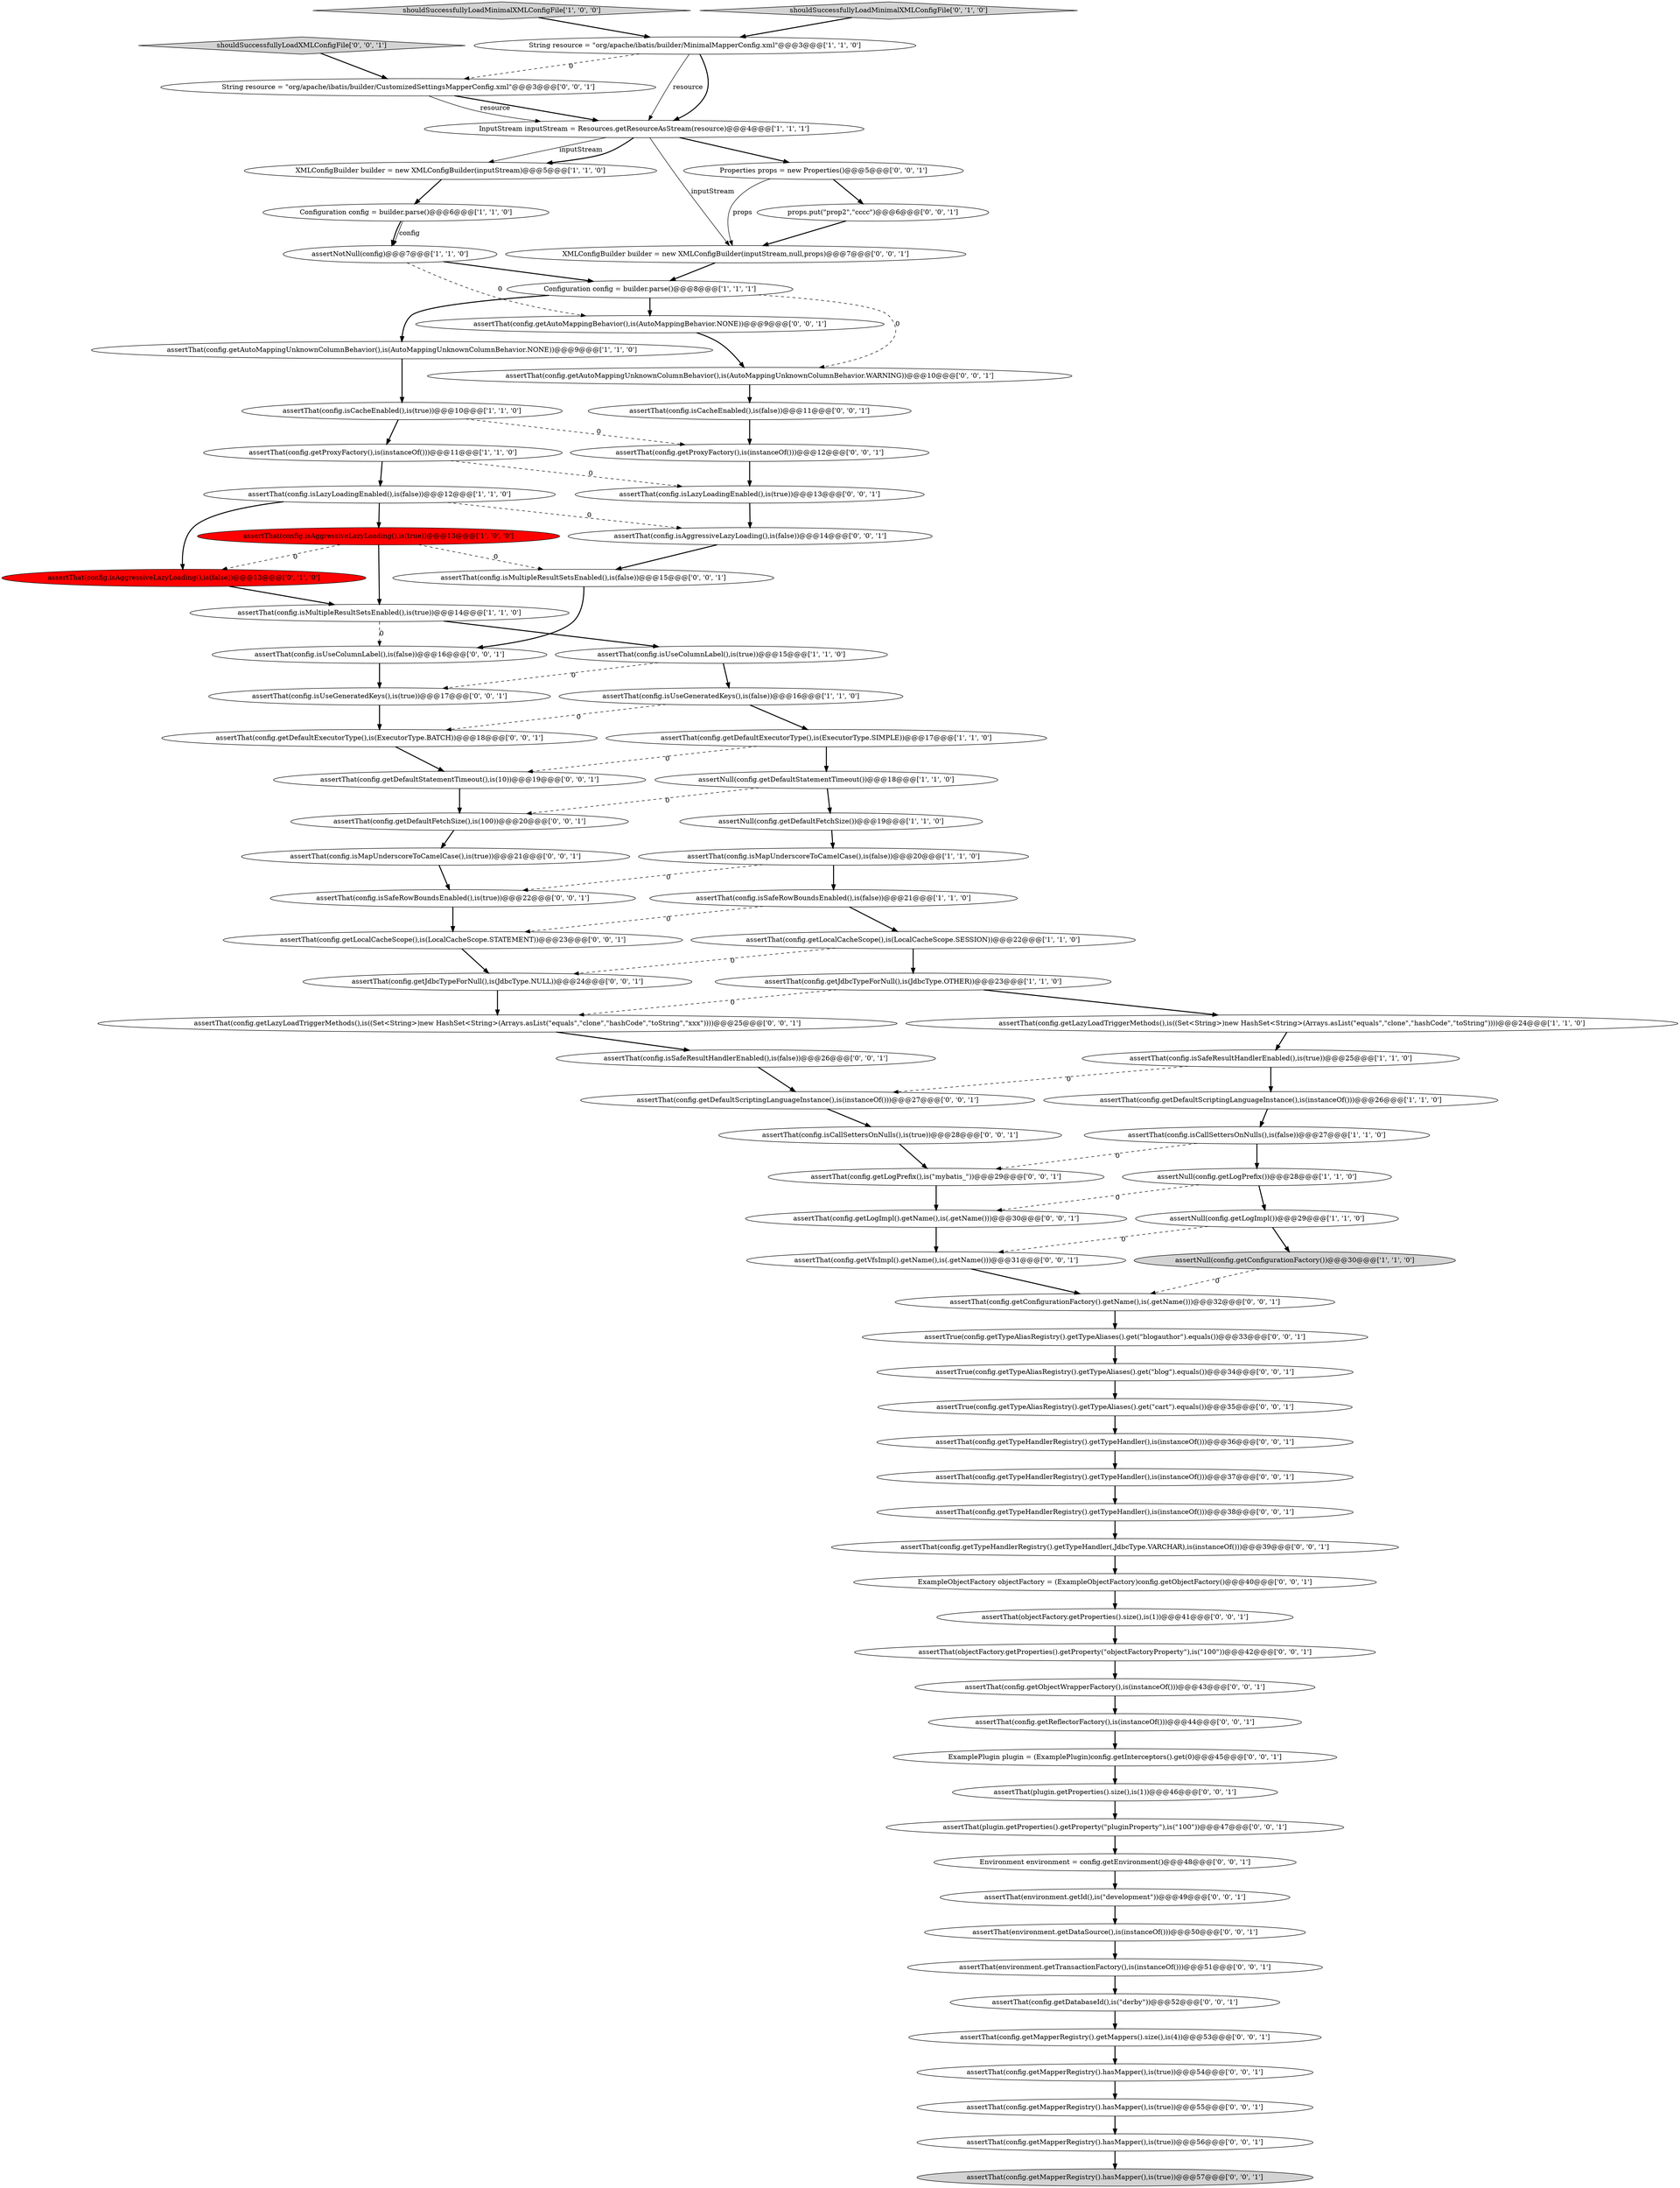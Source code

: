 digraph {
41 [style = filled, label = "assertThat(environment.getId(),is(\"development\"))@@@49@@@['0', '0', '1']", fillcolor = white, shape = ellipse image = "AAA0AAABBB3BBB"];
47 [style = filled, label = "assertThat(config.getAutoMappingUnknownColumnBehavior(),is(AutoMappingUnknownColumnBehavior.WARNING))@@@10@@@['0', '0', '1']", fillcolor = white, shape = ellipse image = "AAA0AAABBB3BBB"];
15 [style = filled, label = "assertThat(config.isAggressiveLazyLoading(),is(true))@@@13@@@['1', '0', '0']", fillcolor = red, shape = ellipse image = "AAA1AAABBB1BBB"];
11 [style = filled, label = "assertThat(config.isCallSettersOnNulls(),is(false))@@@27@@@['1', '1', '0']", fillcolor = white, shape = ellipse image = "AAA0AAABBB1BBB"];
77 [style = filled, label = "assertThat(config.getAutoMappingBehavior(),is(AutoMappingBehavior.NONE))@@@9@@@['0', '0', '1']", fillcolor = white, shape = ellipse image = "AAA0AAABBB3BBB"];
24 [style = filled, label = "assertThat(config.isMapUnderscoreToCamelCase(),is(false))@@@20@@@['1', '1', '0']", fillcolor = white, shape = ellipse image = "AAA0AAABBB1BBB"];
48 [style = filled, label = "assertThat(config.getLazyLoadTriggerMethods(),is((Set<String>)new HashSet<String>(Arrays.asList(\"equals\",\"clone\",\"hashCode\",\"toString\",\"xxx\"))))@@@25@@@['0', '0', '1']", fillcolor = white, shape = ellipse image = "AAA0AAABBB3BBB"];
52 [style = filled, label = "assertThat(config.isUseColumnLabel(),is(false))@@@16@@@['0', '0', '1']", fillcolor = white, shape = ellipse image = "AAA0AAABBB3BBB"];
53 [style = filled, label = "assertThat(config.getTypeHandlerRegistry().getTypeHandler(),is(instanceOf()))@@@38@@@['0', '0', '1']", fillcolor = white, shape = ellipse image = "AAA0AAABBB3BBB"];
28 [style = filled, label = "assertThat(config.getAutoMappingUnknownColumnBehavior(),is(AutoMappingUnknownColumnBehavior.NONE))@@@9@@@['1', '1', '0']", fillcolor = white, shape = ellipse image = "AAA0AAABBB1BBB"];
81 [style = filled, label = "XMLConfigBuilder builder = new XMLConfigBuilder(inputStream,null,props)@@@7@@@['0', '0', '1']", fillcolor = white, shape = ellipse image = "AAA0AAABBB3BBB"];
78 [style = filled, label = "assertThat(config.getDefaultExecutorType(),is(ExecutorType.BATCH))@@@18@@@['0', '0', '1']", fillcolor = white, shape = ellipse image = "AAA0AAABBB3BBB"];
18 [style = filled, label = "assertThat(config.isUseColumnLabel(),is(true))@@@15@@@['1', '1', '0']", fillcolor = white, shape = ellipse image = "AAA0AAABBB1BBB"];
51 [style = filled, label = "assertThat(config.getDefaultScriptingLanguageInstance(),is(instanceOf()))@@@27@@@['0', '0', '1']", fillcolor = white, shape = ellipse image = "AAA0AAABBB3BBB"];
22 [style = filled, label = "assertThat(config.getProxyFactory(),is(instanceOf()))@@@11@@@['1', '1', '0']", fillcolor = white, shape = ellipse image = "AAA0AAABBB1BBB"];
5 [style = filled, label = "assertNull(config.getDefaultFetchSize())@@@19@@@['1', '1', '0']", fillcolor = white, shape = ellipse image = "AAA0AAABBB1BBB"];
44 [style = filled, label = "assertThat(environment.getTransactionFactory(),is(instanceOf()))@@@51@@@['0', '0', '1']", fillcolor = white, shape = ellipse image = "AAA0AAABBB3BBB"];
33 [style = filled, label = "assertThat(config.getLogPrefix(),is(\"mybatis_\"))@@@29@@@['0', '0', '1']", fillcolor = white, shape = ellipse image = "AAA0AAABBB3BBB"];
35 [style = filled, label = "assertThat(config.getObjectWrapperFactory(),is(instanceOf()))@@@43@@@['0', '0', '1']", fillcolor = white, shape = ellipse image = "AAA0AAABBB3BBB"];
79 [style = filled, label = "assertThat(config.isMultipleResultSetsEnabled(),is(false))@@@15@@@['0', '0', '1']", fillcolor = white, shape = ellipse image = "AAA0AAABBB3BBB"];
75 [style = filled, label = "assertThat(config.getMapperRegistry().hasMapper(),is(true))@@@54@@@['0', '0', '1']", fillcolor = white, shape = ellipse image = "AAA0AAABBB3BBB"];
55 [style = filled, label = "assertThat(objectFactory.getProperties().getProperty(\"objectFactoryProperty\"),is(\"100\"))@@@42@@@['0', '0', '1']", fillcolor = white, shape = ellipse image = "AAA0AAABBB3BBB"];
76 [style = filled, label = "String resource = \"org/apache/ibatis/builder/CustomizedSettingsMapperConfig.xml\"@@@3@@@['0', '0', '1']", fillcolor = white, shape = ellipse image = "AAA0AAABBB3BBB"];
72 [style = filled, label = "assertThat(config.getDefaultStatementTimeout(),is(10))@@@19@@@['0', '0', '1']", fillcolor = white, shape = ellipse image = "AAA0AAABBB3BBB"];
8 [style = filled, label = "assertThat(config.getJdbcTypeForNull(),is(JdbcType.OTHER))@@@23@@@['1', '1', '0']", fillcolor = white, shape = ellipse image = "AAA0AAABBB1BBB"];
59 [style = filled, label = "assertThat(config.isUseGeneratedKeys(),is(true))@@@17@@@['0', '0', '1']", fillcolor = white, shape = ellipse image = "AAA0AAABBB3BBB"];
60 [style = filled, label = "assertThat(environment.getDataSource(),is(instanceOf()))@@@50@@@['0', '0', '1']", fillcolor = white, shape = ellipse image = "AAA0AAABBB3BBB"];
17 [style = filled, label = "InputStream inputStream = Resources.getResourceAsStream(resource)@@@4@@@['1', '1', '1']", fillcolor = white, shape = ellipse image = "AAA0AAABBB1BBB"];
50 [style = filled, label = "assertThat(config.getMapperRegistry().getMappers().size(),is(4))@@@53@@@['0', '0', '1']", fillcolor = white, shape = ellipse image = "AAA0AAABBB3BBB"];
13 [style = filled, label = "assertThat(config.isCacheEnabled(),is(true))@@@10@@@['1', '1', '0']", fillcolor = white, shape = ellipse image = "AAA0AAABBB1BBB"];
31 [style = filled, label = "ExampleObjectFactory objectFactory = (ExampleObjectFactory)config.getObjectFactory()@@@40@@@['0', '0', '1']", fillcolor = white, shape = ellipse image = "AAA0AAABBB3BBB"];
34 [style = filled, label = "assertThat(config.getTypeHandlerRegistry().getTypeHandler(,JdbcType.VARCHAR),is(instanceOf()))@@@39@@@['0', '0', '1']", fillcolor = white, shape = ellipse image = "AAA0AAABBB3BBB"];
3 [style = filled, label = "assertThat(config.getDefaultScriptingLanguageInstance(),is(instanceOf()))@@@26@@@['1', '1', '0']", fillcolor = white, shape = ellipse image = "AAA0AAABBB1BBB"];
6 [style = filled, label = "assertThat(config.isSafeRowBoundsEnabled(),is(false))@@@21@@@['1', '1', '0']", fillcolor = white, shape = ellipse image = "AAA0AAABBB1BBB"];
62 [style = filled, label = "assertThat(config.isLazyLoadingEnabled(),is(true))@@@13@@@['0', '0', '1']", fillcolor = white, shape = ellipse image = "AAA0AAABBB3BBB"];
19 [style = filled, label = "assertThat(config.isSafeResultHandlerEnabled(),is(true))@@@25@@@['1', '1', '0']", fillcolor = white, shape = ellipse image = "AAA0AAABBB1BBB"];
10 [style = filled, label = "assertThat(config.getDefaultExecutorType(),is(ExecutorType.SIMPLE))@@@17@@@['1', '1', '0']", fillcolor = white, shape = ellipse image = "AAA0AAABBB1BBB"];
32 [style = filled, label = "Environment environment = config.getEnvironment()@@@48@@@['0', '0', '1']", fillcolor = white, shape = ellipse image = "AAA0AAABBB3BBB"];
1 [style = filled, label = "assertNull(config.getLogPrefix())@@@28@@@['1', '1', '0']", fillcolor = white, shape = ellipse image = "AAA0AAABBB1BBB"];
82 [style = filled, label = "assertThat(config.getDefaultFetchSize(),is(100))@@@20@@@['0', '0', '1']", fillcolor = white, shape = ellipse image = "AAA0AAABBB3BBB"];
80 [style = filled, label = "assertThat(config.getMapperRegistry().hasMapper(),is(true))@@@56@@@['0', '0', '1']", fillcolor = white, shape = ellipse image = "AAA0AAABBB3BBB"];
46 [style = filled, label = "assertThat(config.getProxyFactory(),is(instanceOf()))@@@12@@@['0', '0', '1']", fillcolor = white, shape = ellipse image = "AAA0AAABBB3BBB"];
39 [style = filled, label = "props.put(\"prop2\",\"cccc\")@@@6@@@['0', '0', '1']", fillcolor = white, shape = ellipse image = "AAA0AAABBB3BBB"];
42 [style = filled, label = "ExamplePlugin plugin = (ExamplePlugin)config.getInterceptors().get(0)@@@45@@@['0', '0', '1']", fillcolor = white, shape = ellipse image = "AAA0AAABBB3BBB"];
84 [style = filled, label = "assertThat(plugin.getProperties().getProperty(\"pluginProperty\"),is(\"100\"))@@@47@@@['0', '0', '1']", fillcolor = white, shape = ellipse image = "AAA0AAABBB3BBB"];
40 [style = filled, label = "assertTrue(config.getTypeAliasRegistry().getTypeAliases().get(\"blog\").equals())@@@34@@@['0', '0', '1']", fillcolor = white, shape = ellipse image = "AAA0AAABBB3BBB"];
83 [style = filled, label = "assertThat(config.getVfsImpl().getName(),is(.getName()))@@@31@@@['0', '0', '1']", fillcolor = white, shape = ellipse image = "AAA0AAABBB3BBB"];
43 [style = filled, label = "assertThat(config.getLocalCacheScope(),is(LocalCacheScope.STATEMENT))@@@23@@@['0', '0', '1']", fillcolor = white, shape = ellipse image = "AAA0AAABBB3BBB"];
69 [style = filled, label = "assertThat(config.getConfigurationFactory().getName(),is(.getName()))@@@32@@@['0', '0', '1']", fillcolor = white, shape = ellipse image = "AAA0AAABBB3BBB"];
56 [style = filled, label = "Properties props = new Properties()@@@5@@@['0', '0', '1']", fillcolor = white, shape = ellipse image = "AAA0AAABBB3BBB"];
74 [style = filled, label = "assertThat(config.isCacheEnabled(),is(false))@@@11@@@['0', '0', '1']", fillcolor = white, shape = ellipse image = "AAA0AAABBB3BBB"];
30 [style = filled, label = "assertThat(config.isAggressiveLazyLoading(),is(false))@@@13@@@['0', '1', '0']", fillcolor = red, shape = ellipse image = "AAA1AAABBB2BBB"];
23 [style = filled, label = "shouldSuccessfullyLoadMinimalXMLConfigFile['1', '0', '0']", fillcolor = lightgray, shape = diamond image = "AAA0AAABBB1BBB"];
63 [style = filled, label = "assertThat(config.getTypeHandlerRegistry().getTypeHandler(),is(instanceOf()))@@@36@@@['0', '0', '1']", fillcolor = white, shape = ellipse image = "AAA0AAABBB3BBB"];
37 [style = filled, label = "assertThat(config.getDatabaseId(),is(\"derby\"))@@@52@@@['0', '0', '1']", fillcolor = white, shape = ellipse image = "AAA0AAABBB3BBB"];
71 [style = filled, label = "assertTrue(config.getTypeAliasRegistry().getTypeAliases().get(\"cart\").equals())@@@35@@@['0', '0', '1']", fillcolor = white, shape = ellipse image = "AAA0AAABBB3BBB"];
36 [style = filled, label = "shouldSuccessfullyLoadXMLConfigFile['0', '0', '1']", fillcolor = lightgray, shape = diamond image = "AAA0AAABBB3BBB"];
70 [style = filled, label = "assertThat(config.isSafeResultHandlerEnabled(),is(false))@@@26@@@['0', '0', '1']", fillcolor = white, shape = ellipse image = "AAA0AAABBB3BBB"];
2 [style = filled, label = "XMLConfigBuilder builder = new XMLConfigBuilder(inputStream)@@@5@@@['1', '1', '0']", fillcolor = white, shape = ellipse image = "AAA0AAABBB1BBB"];
14 [style = filled, label = "assertNull(config.getDefaultStatementTimeout())@@@18@@@['1', '1', '0']", fillcolor = white, shape = ellipse image = "AAA0AAABBB1BBB"];
29 [style = filled, label = "shouldSuccessfullyLoadMinimalXMLConfigFile['0', '1', '0']", fillcolor = lightgray, shape = diamond image = "AAA0AAABBB2BBB"];
45 [style = filled, label = "assertThat(config.getMapperRegistry().hasMapper(),is(true))@@@55@@@['0', '0', '1']", fillcolor = white, shape = ellipse image = "AAA0AAABBB3BBB"];
49 [style = filled, label = "assertThat(config.getMapperRegistry().hasMapper(),is(true))@@@57@@@['0', '0', '1']", fillcolor = lightgray, shape = ellipse image = "AAA0AAABBB3BBB"];
64 [style = filled, label = "assertThat(config.getJdbcTypeForNull(),is(JdbcType.NULL))@@@24@@@['0', '0', '1']", fillcolor = white, shape = ellipse image = "AAA0AAABBB3BBB"];
0 [style = filled, label = "String resource = \"org/apache/ibatis/builder/MinimalMapperConfig.xml\"@@@3@@@['1', '1', '0']", fillcolor = white, shape = ellipse image = "AAA0AAABBB1BBB"];
7 [style = filled, label = "Configuration config = builder.parse()@@@8@@@['1', '1', '1']", fillcolor = white, shape = ellipse image = "AAA0AAABBB1BBB"];
16 [style = filled, label = "Configuration config = builder.parse()@@@6@@@['1', '1', '0']", fillcolor = white, shape = ellipse image = "AAA0AAABBB1BBB"];
4 [style = filled, label = "assertNotNull(config)@@@7@@@['1', '1', '0']", fillcolor = white, shape = ellipse image = "AAA0AAABBB1BBB"];
65 [style = filled, label = "assertThat(config.isAggressiveLazyLoading(),is(false))@@@14@@@['0', '0', '1']", fillcolor = white, shape = ellipse image = "AAA0AAABBB3BBB"];
68 [style = filled, label = "assertThat(config.isSafeRowBoundsEnabled(),is(true))@@@22@@@['0', '0', '1']", fillcolor = white, shape = ellipse image = "AAA0AAABBB3BBB"];
57 [style = filled, label = "assertThat(objectFactory.getProperties().size(),is(1))@@@41@@@['0', '0', '1']", fillcolor = white, shape = ellipse image = "AAA0AAABBB3BBB"];
26 [style = filled, label = "assertThat(config.isMultipleResultSetsEnabled(),is(true))@@@14@@@['1', '1', '0']", fillcolor = white, shape = ellipse image = "AAA0AAABBB1BBB"];
73 [style = filled, label = "assertThat(config.getReflectorFactory(),is(instanceOf()))@@@44@@@['0', '0', '1']", fillcolor = white, shape = ellipse image = "AAA0AAABBB3BBB"];
67 [style = filled, label = "assertThat(plugin.getProperties().size(),is(1))@@@46@@@['0', '0', '1']", fillcolor = white, shape = ellipse image = "AAA0AAABBB3BBB"];
25 [style = filled, label = "assertThat(config.isLazyLoadingEnabled(),is(false))@@@12@@@['1', '1', '0']", fillcolor = white, shape = ellipse image = "AAA0AAABBB1BBB"];
54 [style = filled, label = "assertThat(config.isMapUnderscoreToCamelCase(),is(true))@@@21@@@['0', '0', '1']", fillcolor = white, shape = ellipse image = "AAA0AAABBB3BBB"];
20 [style = filled, label = "assertThat(config.getLazyLoadTriggerMethods(),is((Set<String>)new HashSet<String>(Arrays.asList(\"equals\",\"clone\",\"hashCode\",\"toString\"))))@@@24@@@['1', '1', '0']", fillcolor = white, shape = ellipse image = "AAA0AAABBB1BBB"];
21 [style = filled, label = "assertNull(config.getConfigurationFactory())@@@30@@@['1', '1', '0']", fillcolor = lightgray, shape = ellipse image = "AAA0AAABBB1BBB"];
61 [style = filled, label = "assertThat(config.isCallSettersOnNulls(),is(true))@@@28@@@['0', '0', '1']", fillcolor = white, shape = ellipse image = "AAA0AAABBB3BBB"];
12 [style = filled, label = "assertNull(config.getLogImpl())@@@29@@@['1', '1', '0']", fillcolor = white, shape = ellipse image = "AAA0AAABBB1BBB"];
38 [style = filled, label = "assertThat(config.getTypeHandlerRegistry().getTypeHandler(),is(instanceOf()))@@@37@@@['0', '0', '1']", fillcolor = white, shape = ellipse image = "AAA0AAABBB3BBB"];
66 [style = filled, label = "assertTrue(config.getTypeAliasRegistry().getTypeAliases().get(\"blogauthor\").equals())@@@33@@@['0', '0', '1']", fillcolor = white, shape = ellipse image = "AAA0AAABBB3BBB"];
27 [style = filled, label = "assertThat(config.getLocalCacheScope(),is(LocalCacheScope.SESSION))@@@22@@@['1', '1', '0']", fillcolor = white, shape = ellipse image = "AAA0AAABBB1BBB"];
58 [style = filled, label = "assertThat(config.getLogImpl().getName(),is(.getName()))@@@30@@@['0', '0', '1']", fillcolor = white, shape = ellipse image = "AAA0AAABBB3BBB"];
9 [style = filled, label = "assertThat(config.isUseGeneratedKeys(),is(false))@@@16@@@['1', '1', '0']", fillcolor = white, shape = ellipse image = "AAA0AAABBB1BBB"];
68->43 [style = bold, label=""];
58->83 [style = bold, label=""];
54->68 [style = bold, label=""];
11->33 [style = dashed, label="0"];
25->30 [style = bold, label=""];
17->2 [style = solid, label="inputStream"];
29->0 [style = bold, label=""];
9->10 [style = bold, label=""];
52->59 [style = bold, label=""];
80->49 [style = bold, label=""];
76->17 [style = bold, label=""];
72->82 [style = bold, label=""];
70->51 [style = bold, label=""];
59->78 [style = bold, label=""];
77->47 [style = bold, label=""];
13->46 [style = dashed, label="0"];
71->63 [style = bold, label=""];
8->20 [style = bold, label=""];
47->74 [style = bold, label=""];
83->69 [style = bold, label=""];
51->61 [style = bold, label=""];
9->78 [style = dashed, label="0"];
53->34 [style = bold, label=""];
56->81 [style = solid, label="props"];
62->65 [style = bold, label=""];
1->12 [style = bold, label=""];
25->15 [style = bold, label=""];
15->79 [style = dashed, label="0"];
42->67 [style = bold, label=""];
13->22 [style = bold, label=""];
63->38 [style = bold, label=""];
19->3 [style = bold, label=""];
8->48 [style = dashed, label="0"];
2->16 [style = bold, label=""];
1->58 [style = dashed, label="0"];
22->25 [style = bold, label=""];
10->14 [style = bold, label=""];
50->75 [style = bold, label=""];
12->21 [style = bold, label=""];
0->17 [style = bold, label=""];
57->55 [style = bold, label=""];
30->26 [style = bold, label=""];
10->72 [style = dashed, label="0"];
3->11 [style = bold, label=""];
39->81 [style = bold, label=""];
38->53 [style = bold, label=""];
15->30 [style = dashed, label="0"];
34->31 [style = bold, label=""];
16->4 [style = solid, label="config"];
67->84 [style = bold, label=""];
75->45 [style = bold, label=""];
17->81 [style = solid, label="inputStream"];
79->52 [style = bold, label=""];
22->62 [style = dashed, label="0"];
17->2 [style = bold, label=""];
31->57 [style = bold, label=""];
19->51 [style = dashed, label="0"];
18->9 [style = bold, label=""];
21->69 [style = dashed, label="0"];
44->37 [style = bold, label=""];
14->82 [style = dashed, label="0"];
0->17 [style = solid, label="resource"];
55->35 [style = bold, label=""];
20->19 [style = bold, label=""];
27->8 [style = bold, label=""];
33->58 [style = bold, label=""];
60->44 [style = bold, label=""];
76->17 [style = solid, label="resource"];
82->54 [style = bold, label=""];
48->70 [style = bold, label=""];
35->73 [style = bold, label=""];
0->76 [style = dashed, label="0"];
65->79 [style = bold, label=""];
23->0 [style = bold, label=""];
4->7 [style = bold, label=""];
7->77 [style = bold, label=""];
40->71 [style = bold, label=""];
6->27 [style = bold, label=""];
74->46 [style = bold, label=""];
78->72 [style = bold, label=""];
7->28 [style = bold, label=""];
24->68 [style = dashed, label="0"];
5->24 [style = bold, label=""];
56->39 [style = bold, label=""];
32->41 [style = bold, label=""];
4->77 [style = dashed, label="0"];
84->32 [style = bold, label=""];
16->4 [style = bold, label=""];
69->66 [style = bold, label=""];
14->5 [style = bold, label=""];
7->47 [style = dashed, label="0"];
43->64 [style = bold, label=""];
11->1 [style = bold, label=""];
66->40 [style = bold, label=""];
6->43 [style = dashed, label="0"];
45->80 [style = bold, label=""];
18->59 [style = dashed, label="0"];
41->60 [style = bold, label=""];
28->13 [style = bold, label=""];
25->65 [style = dashed, label="0"];
15->26 [style = bold, label=""];
36->76 [style = bold, label=""];
73->42 [style = bold, label=""];
27->64 [style = dashed, label="0"];
12->83 [style = dashed, label="0"];
81->7 [style = bold, label=""];
26->52 [style = dashed, label="0"];
17->56 [style = bold, label=""];
24->6 [style = bold, label=""];
46->62 [style = bold, label=""];
61->33 [style = bold, label=""];
64->48 [style = bold, label=""];
37->50 [style = bold, label=""];
26->18 [style = bold, label=""];
}

